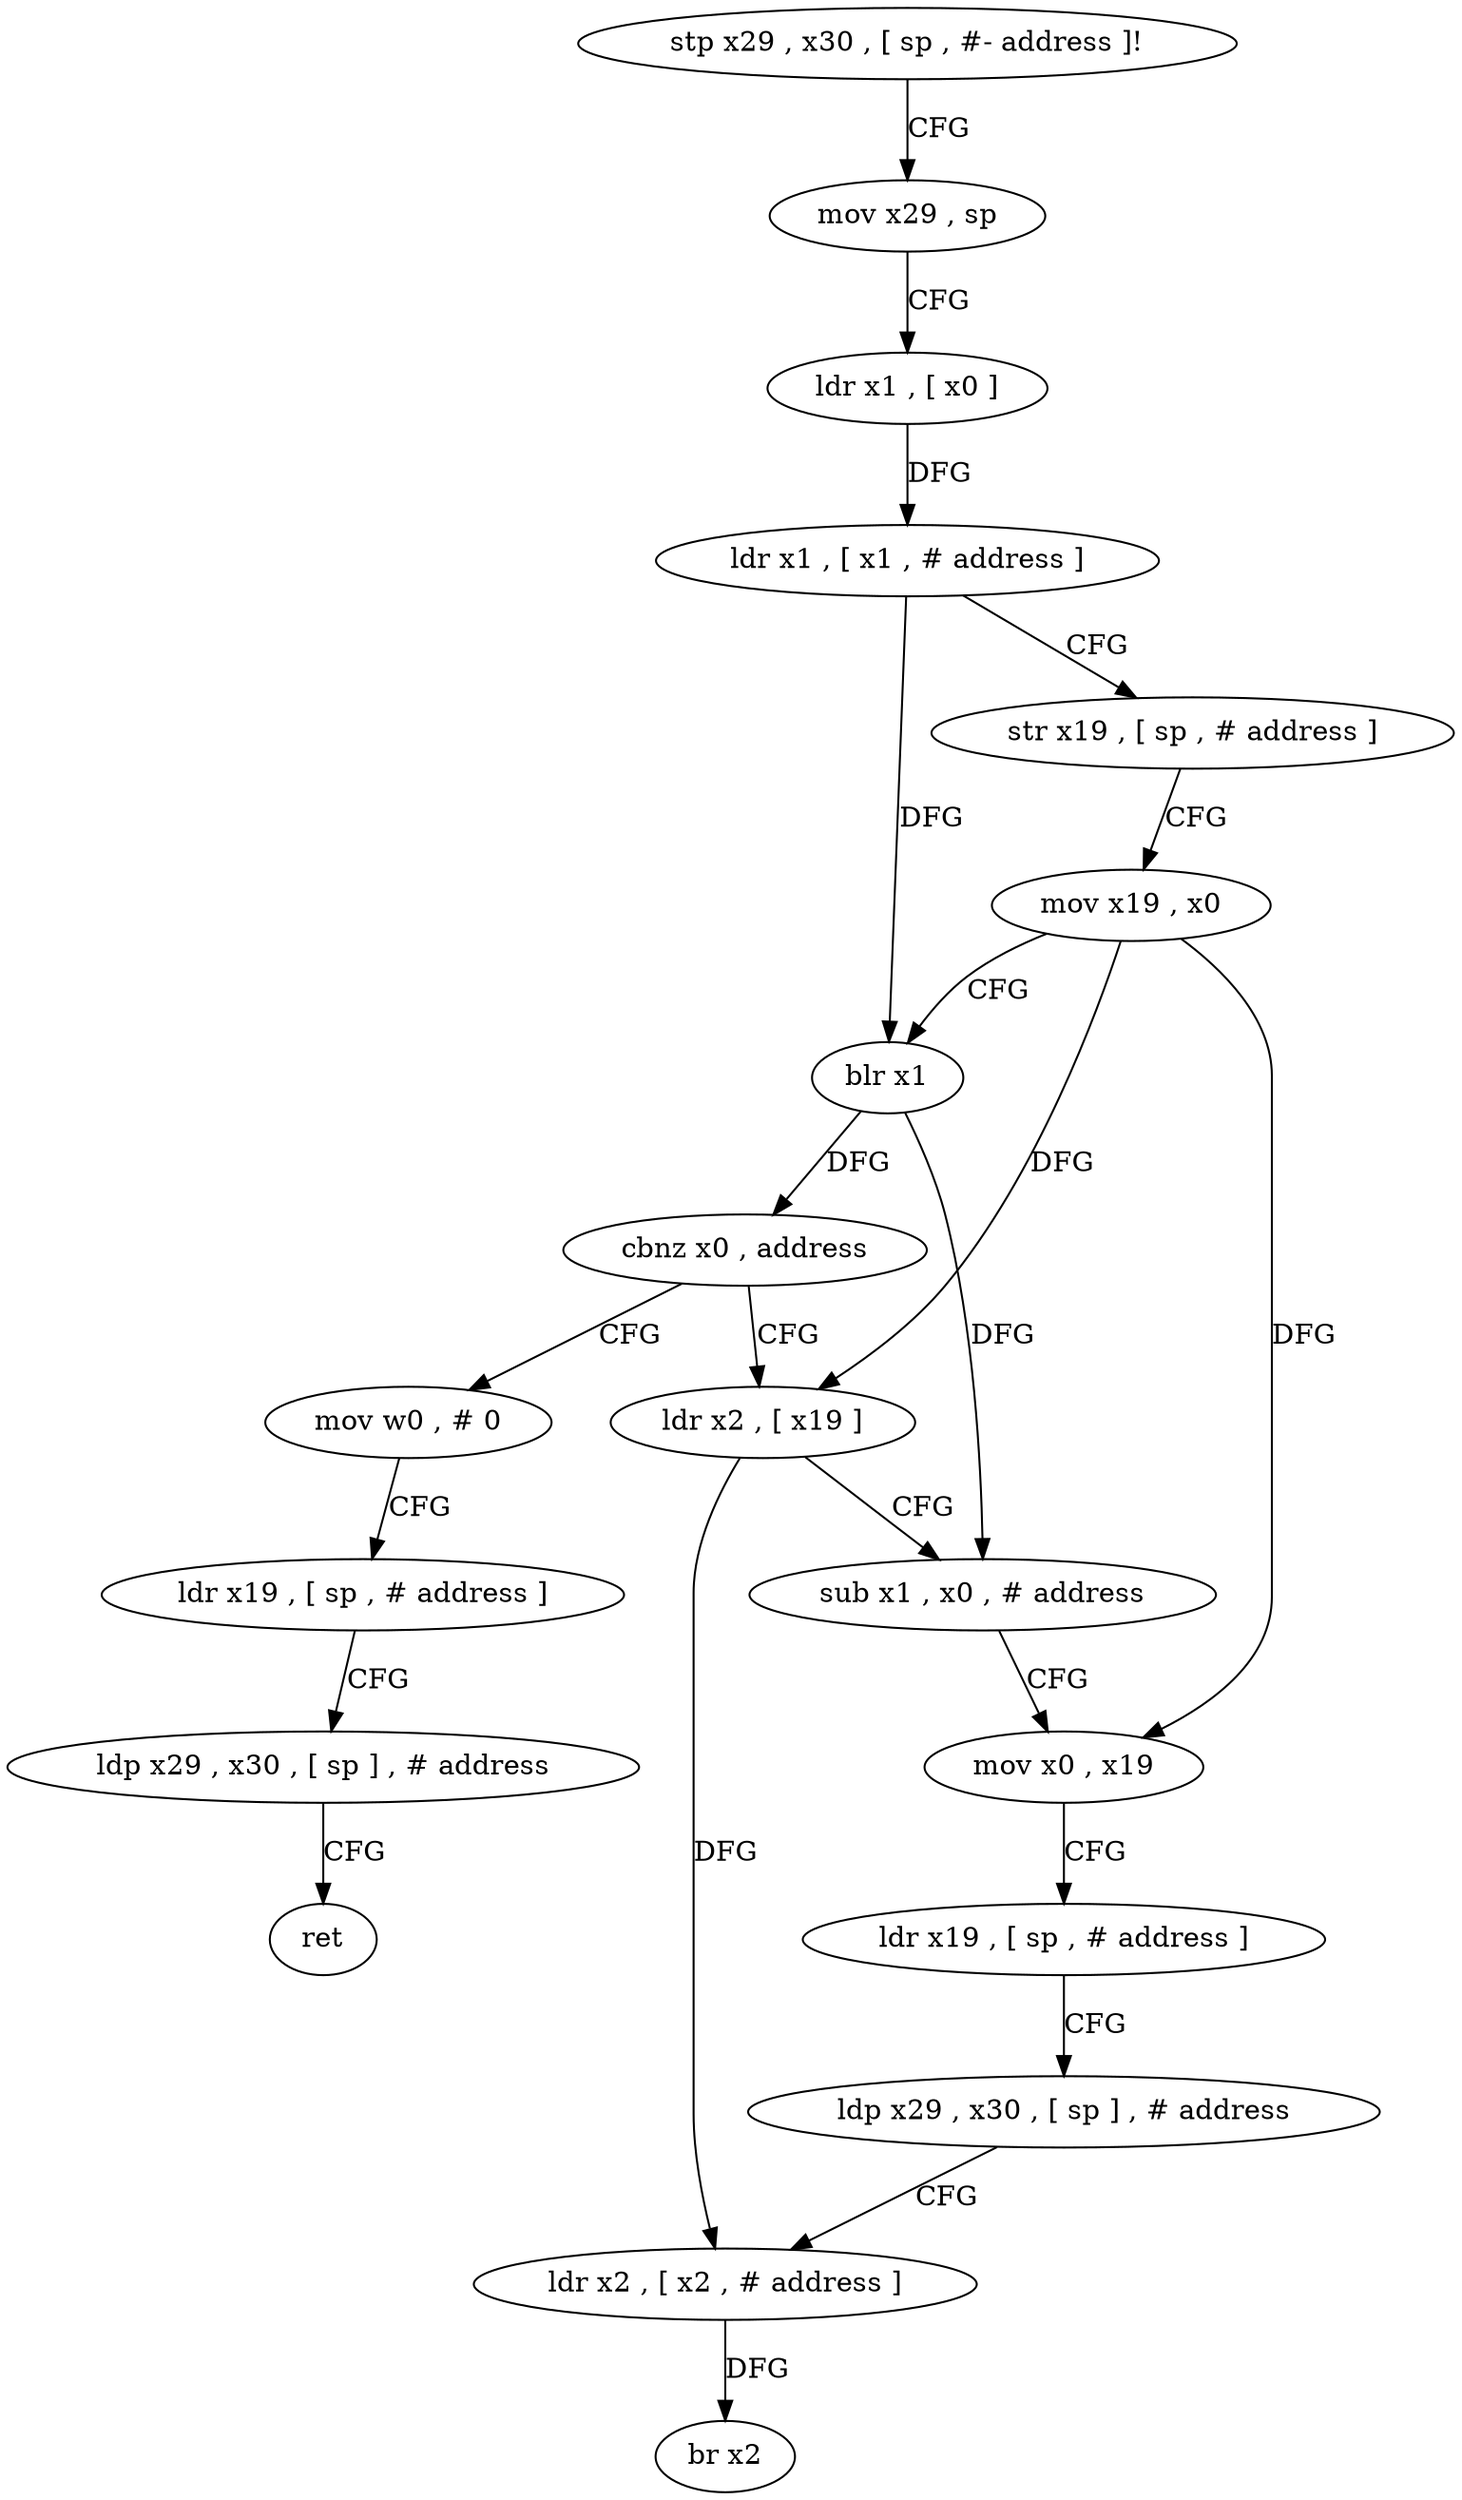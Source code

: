 digraph "func" {
"176864" [label = "stp x29 , x30 , [ sp , #- address ]!" ]
"176868" [label = "mov x29 , sp" ]
"176872" [label = "ldr x1 , [ x0 ]" ]
"176876" [label = "ldr x1 , [ x1 , # address ]" ]
"176880" [label = "str x19 , [ sp , # address ]" ]
"176884" [label = "mov x19 , x0" ]
"176888" [label = "blr x1" ]
"176892" [label = "cbnz x0 , address" ]
"176912" [label = "ldr x2 , [ x19 ]" ]
"176896" [label = "mov w0 , # 0" ]
"176916" [label = "sub x1 , x0 , # address" ]
"176920" [label = "mov x0 , x19" ]
"176924" [label = "ldr x19 , [ sp , # address ]" ]
"176928" [label = "ldp x29 , x30 , [ sp ] , # address" ]
"176932" [label = "ldr x2 , [ x2 , # address ]" ]
"176936" [label = "br x2" ]
"176900" [label = "ldr x19 , [ sp , # address ]" ]
"176904" [label = "ldp x29 , x30 , [ sp ] , # address" ]
"176908" [label = "ret" ]
"176864" -> "176868" [ label = "CFG" ]
"176868" -> "176872" [ label = "CFG" ]
"176872" -> "176876" [ label = "DFG" ]
"176876" -> "176880" [ label = "CFG" ]
"176876" -> "176888" [ label = "DFG" ]
"176880" -> "176884" [ label = "CFG" ]
"176884" -> "176888" [ label = "CFG" ]
"176884" -> "176912" [ label = "DFG" ]
"176884" -> "176920" [ label = "DFG" ]
"176888" -> "176892" [ label = "DFG" ]
"176888" -> "176916" [ label = "DFG" ]
"176892" -> "176912" [ label = "CFG" ]
"176892" -> "176896" [ label = "CFG" ]
"176912" -> "176916" [ label = "CFG" ]
"176912" -> "176932" [ label = "DFG" ]
"176896" -> "176900" [ label = "CFG" ]
"176916" -> "176920" [ label = "CFG" ]
"176920" -> "176924" [ label = "CFG" ]
"176924" -> "176928" [ label = "CFG" ]
"176928" -> "176932" [ label = "CFG" ]
"176932" -> "176936" [ label = "DFG" ]
"176900" -> "176904" [ label = "CFG" ]
"176904" -> "176908" [ label = "CFG" ]
}
